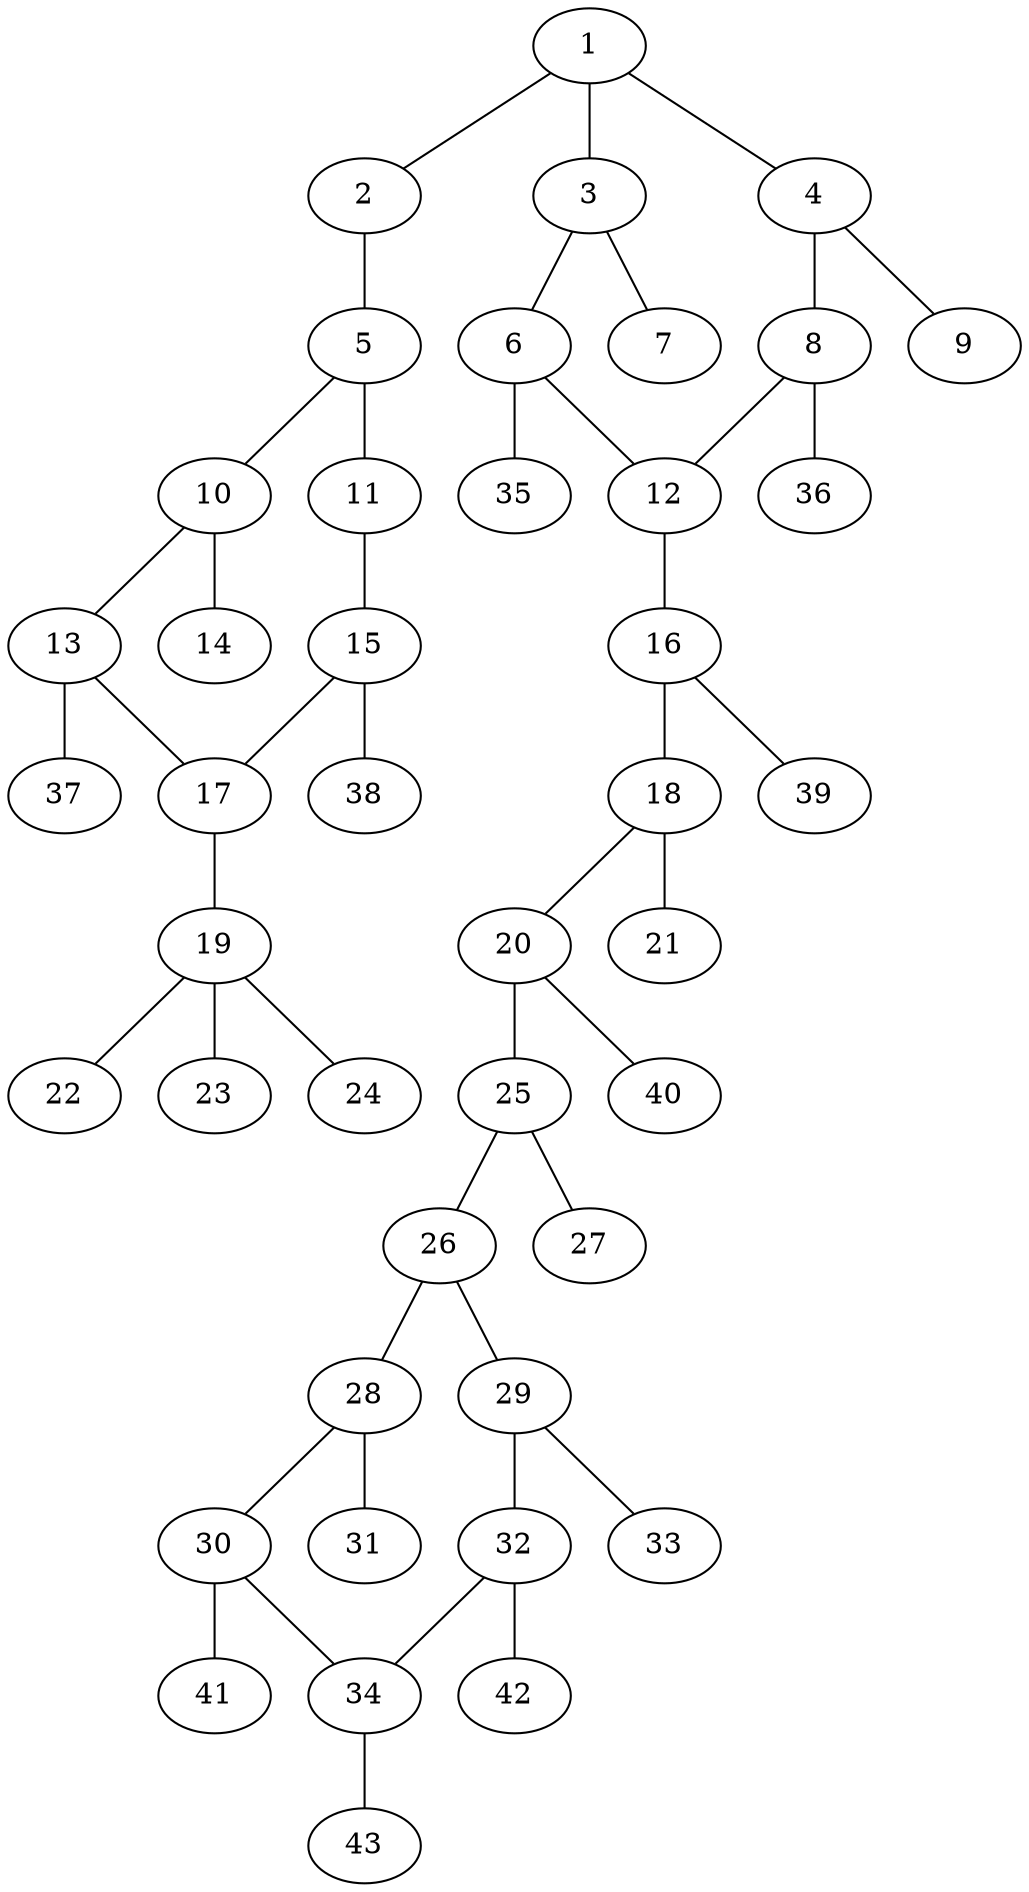 graph molecule_1544 {
	1	 [chem=C];
	2	 [chem=O];
	1 -- 2	 [valence=1];
	3	 [chem=C];
	1 -- 3	 [valence=2];
	4	 [chem=C];
	1 -- 4	 [valence=1];
	5	 [chem=C];
	2 -- 5	 [valence=1];
	6	 [chem=C];
	3 -- 6	 [valence=1];
	7	 [chem=Cl];
	3 -- 7	 [valence=1];
	8	 [chem=C];
	4 -- 8	 [valence=2];
	9	 [chem=Cl];
	4 -- 9	 [valence=1];
	10	 [chem=C];
	5 -- 10	 [valence=1];
	11	 [chem=N];
	5 -- 11	 [valence=2];
	12	 [chem=C];
	6 -- 12	 [valence=2];
	35	 [chem=H];
	6 -- 35	 [valence=1];
	8 -- 12	 [valence=1];
	36	 [chem=H];
	8 -- 36	 [valence=1];
	13	 [chem=C];
	10 -- 13	 [valence=2];
	14	 [chem=Cl];
	10 -- 14	 [valence=1];
	15	 [chem=C];
	11 -- 15	 [valence=1];
	16	 [chem=N];
	12 -- 16	 [valence=1];
	17	 [chem=C];
	13 -- 17	 [valence=1];
	37	 [chem=H];
	13 -- 37	 [valence=1];
	15 -- 17	 [valence=2];
	38	 [chem=H];
	15 -- 38	 [valence=1];
	18	 [chem=C];
	16 -- 18	 [valence=1];
	39	 [chem=H];
	16 -- 39	 [valence=1];
	19	 [chem=C];
	17 -- 19	 [valence=1];
	20	 [chem=N];
	18 -- 20	 [valence=1];
	21	 [chem=O];
	18 -- 21	 [valence=2];
	22	 [chem=F];
	19 -- 22	 [valence=1];
	23	 [chem=F];
	19 -- 23	 [valence=1];
	24	 [chem=F];
	19 -- 24	 [valence=1];
	25	 [chem=C];
	20 -- 25	 [valence=1];
	40	 [chem=H];
	20 -- 40	 [valence=1];
	26	 [chem=C];
	25 -- 26	 [valence=1];
	27	 [chem=O];
	25 -- 27	 [valence=2];
	28	 [chem=C];
	26 -- 28	 [valence=2];
	29	 [chem=C];
	26 -- 29	 [valence=1];
	30	 [chem=C];
	28 -- 30	 [valence=1];
	31	 [chem=F];
	28 -- 31	 [valence=1];
	32	 [chem=C];
	29 -- 32	 [valence=2];
	33	 [chem=F];
	29 -- 33	 [valence=1];
	34	 [chem=C];
	30 -- 34	 [valence=2];
	41	 [chem=H];
	30 -- 41	 [valence=1];
	32 -- 34	 [valence=1];
	42	 [chem=H];
	32 -- 42	 [valence=1];
	43	 [chem=H];
	34 -- 43	 [valence=1];
}
